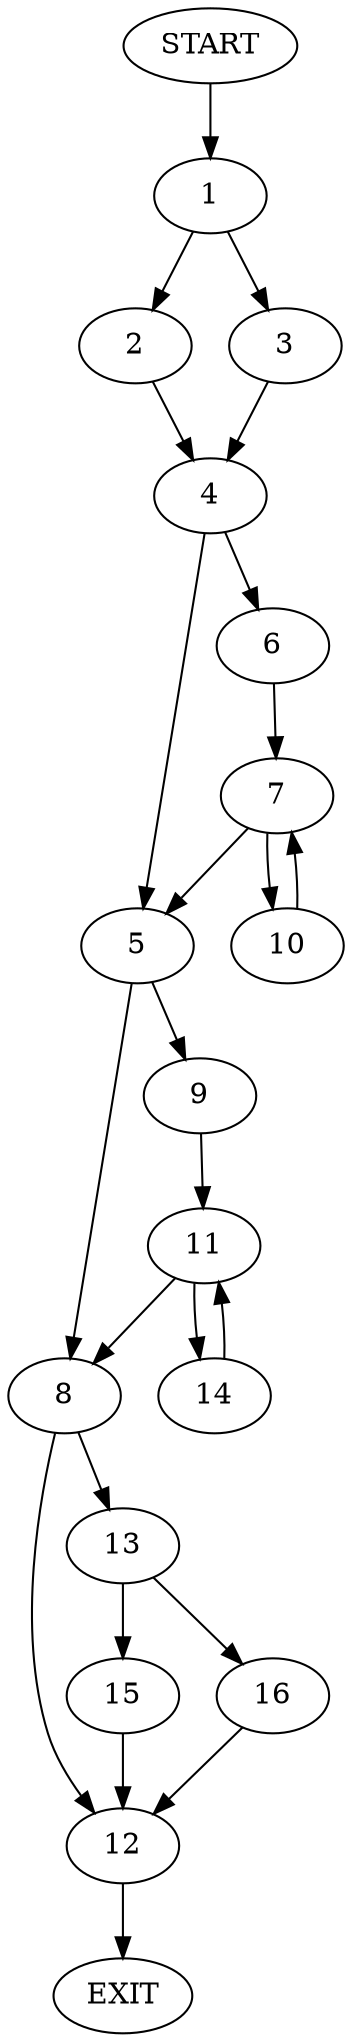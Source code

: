 digraph {
0 [label="START"]
17 [label="EXIT"]
0 -> 1
1 -> 2
1 -> 3
2 -> 4
3 -> 4
4 -> 5
4 -> 6
6 -> 7
5 -> 8
5 -> 9
7 -> 10
7 -> 5
10 -> 7
9 -> 11
8 -> 12
8 -> 13
11 -> 8
11 -> 14
14 -> 11
12 -> 17
13 -> 15
13 -> 16
16 -> 12
15 -> 12
}
